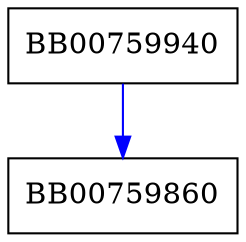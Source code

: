 digraph x25519_fe51_mul121666 {
  node [shape="box"];
  graph [splines=ortho];
  BB00759940 -> BB00759860 [color="blue"];
}